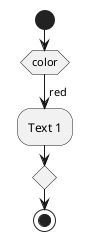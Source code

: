 {
  "sha1": "qyzkqtoephlhv5c3ublr1w5zo09zyn4",
  "insertion": {
    "when": "2024-06-04T17:28:43.118Z",
    "url": "https://github.com/plantuml/plantuml/issues/180",
    "user": "plantuml@gmail.com"
  }
}
@startuml
start
switch (color)
case (red)
  :Text 1;
endswitch
stop
@enduml
